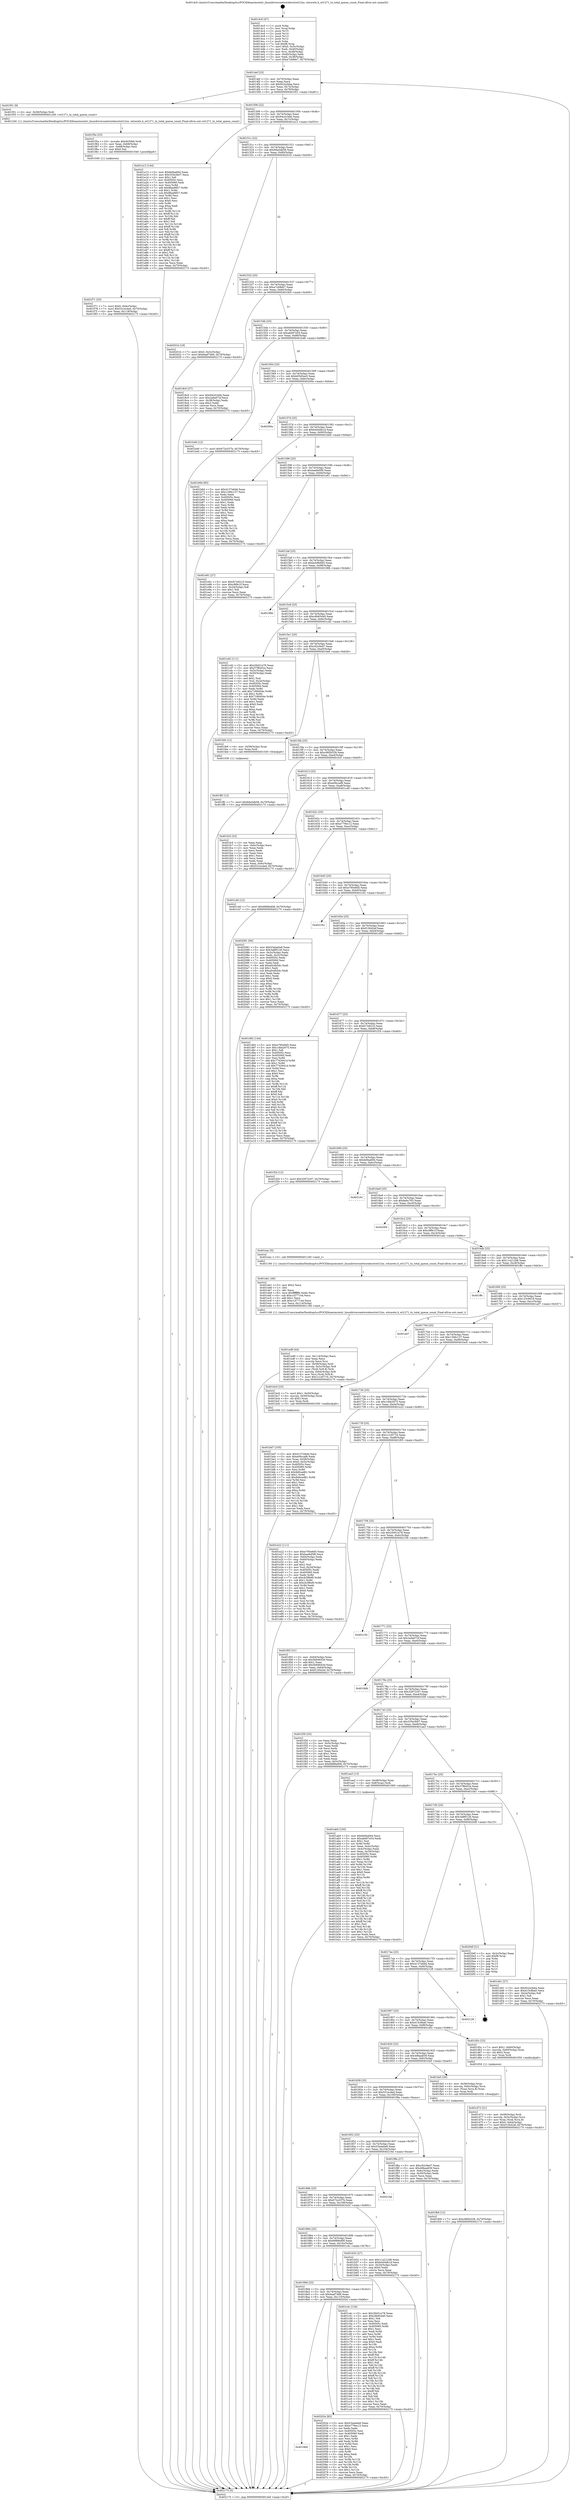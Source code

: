 digraph "0x4014c0" {
  label = "0x4014c0 (/mnt/c/Users/mathe/Desktop/tcc/POCII/binaries/extr_linuxdriversnetwirelesstiwl12xx..wlcoretx.h_wl1271_tx_total_queue_count_Final-ollvm.out::main(0))"
  labelloc = "t"
  node[shape=record]

  Entry [label="",width=0.3,height=0.3,shape=circle,fillcolor=black,style=filled]
  "0x4014ef" [label="{
     0x4014ef [23]\l
     | [instrs]\l
     &nbsp;&nbsp;0x4014ef \<+3\>: mov -0x70(%rbp),%eax\l
     &nbsp;&nbsp;0x4014f2 \<+2\>: mov %eax,%ecx\l
     &nbsp;&nbsp;0x4014f4 \<+6\>: sub $0x922a3eba,%ecx\l
     &nbsp;&nbsp;0x4014fa \<+3\>: mov %eax,-0x74(%rbp)\l
     &nbsp;&nbsp;0x4014fd \<+3\>: mov %ecx,-0x78(%rbp)\l
     &nbsp;&nbsp;0x401500 \<+6\>: je 0000000000401f51 \<main+0xa91\>\l
  }"]
  "0x401f51" [label="{
     0x401f51 [9]\l
     | [instrs]\l
     &nbsp;&nbsp;0x401f51 \<+4\>: mov -0x58(%rbp),%rdi\l
     &nbsp;&nbsp;0x401f55 \<+5\>: call 0000000000401240 \<wl1271_tx_total_queue_count\>\l
     | [calls]\l
     &nbsp;&nbsp;0x401240 \{1\} (/mnt/c/Users/mathe/Desktop/tcc/POCII/binaries/extr_linuxdriversnetwirelesstiwl12xx..wlcoretx.h_wl1271_tx_total_queue_count_Final-ollvm.out::wl1271_tx_total_queue_count)\l
  }"]
  "0x401506" [label="{
     0x401506 [22]\l
     | [instrs]\l
     &nbsp;&nbsp;0x401506 \<+5\>: jmp 000000000040150b \<main+0x4b\>\l
     &nbsp;&nbsp;0x40150b \<+3\>: mov -0x74(%rbp),%eax\l
     &nbsp;&nbsp;0x40150e \<+5\>: sub $0x94cd1bbb,%eax\l
     &nbsp;&nbsp;0x401513 \<+3\>: mov %eax,-0x7c(%rbp)\l
     &nbsp;&nbsp;0x401516 \<+6\>: je 0000000000401a13 \<main+0x553\>\l
  }"]
  Exit [label="",width=0.3,height=0.3,shape=circle,fillcolor=black,style=filled,peripheries=2]
  "0x401a13" [label="{
     0x401a13 [144]\l
     | [instrs]\l
     &nbsp;&nbsp;0x401a13 \<+5\>: mov $0xfe0ba694,%eax\l
     &nbsp;&nbsp;0x401a18 \<+5\>: mov $0x335e3b07,%ecx\l
     &nbsp;&nbsp;0x401a1d \<+2\>: mov $0x1,%dl\l
     &nbsp;&nbsp;0x401a1f \<+7\>: mov 0x40505c,%esi\l
     &nbsp;&nbsp;0x401a26 \<+7\>: mov 0x405060,%edi\l
     &nbsp;&nbsp;0x401a2d \<+3\>: mov %esi,%r8d\l
     &nbsp;&nbsp;0x401a30 \<+7\>: add $0xf8aa8857,%r8d\l
     &nbsp;&nbsp;0x401a37 \<+4\>: sub $0x1,%r8d\l
     &nbsp;&nbsp;0x401a3b \<+7\>: sub $0xf8aa8857,%r8d\l
     &nbsp;&nbsp;0x401a42 \<+4\>: imul %r8d,%esi\l
     &nbsp;&nbsp;0x401a46 \<+3\>: and $0x1,%esi\l
     &nbsp;&nbsp;0x401a49 \<+3\>: cmp $0x0,%esi\l
     &nbsp;&nbsp;0x401a4c \<+4\>: sete %r9b\l
     &nbsp;&nbsp;0x401a50 \<+3\>: cmp $0xa,%edi\l
     &nbsp;&nbsp;0x401a53 \<+4\>: setl %r10b\l
     &nbsp;&nbsp;0x401a57 \<+3\>: mov %r9b,%r11b\l
     &nbsp;&nbsp;0x401a5a \<+4\>: xor $0xff,%r11b\l
     &nbsp;&nbsp;0x401a5e \<+3\>: mov %r10b,%bl\l
     &nbsp;&nbsp;0x401a61 \<+3\>: xor $0xff,%bl\l
     &nbsp;&nbsp;0x401a64 \<+3\>: xor $0x1,%dl\l
     &nbsp;&nbsp;0x401a67 \<+3\>: mov %r11b,%r14b\l
     &nbsp;&nbsp;0x401a6a \<+4\>: and $0xff,%r14b\l
     &nbsp;&nbsp;0x401a6e \<+3\>: and %dl,%r9b\l
     &nbsp;&nbsp;0x401a71 \<+3\>: mov %bl,%r15b\l
     &nbsp;&nbsp;0x401a74 \<+4\>: and $0xff,%r15b\l
     &nbsp;&nbsp;0x401a78 \<+3\>: and %dl,%r10b\l
     &nbsp;&nbsp;0x401a7b \<+3\>: or %r9b,%r14b\l
     &nbsp;&nbsp;0x401a7e \<+3\>: or %r10b,%r15b\l
     &nbsp;&nbsp;0x401a81 \<+3\>: xor %r15b,%r14b\l
     &nbsp;&nbsp;0x401a84 \<+3\>: or %bl,%r11b\l
     &nbsp;&nbsp;0x401a87 \<+4\>: xor $0xff,%r11b\l
     &nbsp;&nbsp;0x401a8b \<+3\>: or $0x1,%dl\l
     &nbsp;&nbsp;0x401a8e \<+3\>: and %dl,%r11b\l
     &nbsp;&nbsp;0x401a91 \<+3\>: or %r11b,%r14b\l
     &nbsp;&nbsp;0x401a94 \<+4\>: test $0x1,%r14b\l
     &nbsp;&nbsp;0x401a98 \<+3\>: cmovne %ecx,%eax\l
     &nbsp;&nbsp;0x401a9b \<+3\>: mov %eax,-0x70(%rbp)\l
     &nbsp;&nbsp;0x401a9e \<+5\>: jmp 0000000000402175 \<main+0xcb5\>\l
  }"]
  "0x40151c" [label="{
     0x40151c [22]\l
     | [instrs]\l
     &nbsp;&nbsp;0x40151c \<+5\>: jmp 0000000000401521 \<main+0x61\>\l
     &nbsp;&nbsp;0x401521 \<+3\>: mov -0x74(%rbp),%eax\l
     &nbsp;&nbsp;0x401524 \<+5\>: sub $0x9da5db58,%eax\l
     &nbsp;&nbsp;0x401529 \<+3\>: mov %eax,-0x80(%rbp)\l
     &nbsp;&nbsp;0x40152c \<+6\>: je 000000000040201b \<main+0xb5b\>\l
  }"]
  "0x4018b6" [label="{
     0x4018b6\l
  }", style=dashed]
  "0x40201b" [label="{
     0x40201b [19]\l
     | [instrs]\l
     &nbsp;&nbsp;0x40201b \<+7\>: movl $0x0,-0x3c(%rbp)\l
     &nbsp;&nbsp;0x402022 \<+7\>: movl $0x6aaf7466,-0x70(%rbp)\l
     &nbsp;&nbsp;0x402029 \<+5\>: jmp 0000000000402175 \<main+0xcb5\>\l
  }"]
  "0x401532" [label="{
     0x401532 [25]\l
     | [instrs]\l
     &nbsp;&nbsp;0x401532 \<+5\>: jmp 0000000000401537 \<main+0x77\>\l
     &nbsp;&nbsp;0x401537 \<+3\>: mov -0x74(%rbp),%eax\l
     &nbsp;&nbsp;0x40153a \<+5\>: sub $0xa7cb9eb7,%eax\l
     &nbsp;&nbsp;0x40153f \<+6\>: mov %eax,-0x84(%rbp)\l
     &nbsp;&nbsp;0x401545 \<+6\>: je 00000000004018c0 \<main+0x400\>\l
  }"]
  "0x40202e" [label="{
     0x40202e [83]\l
     | [instrs]\l
     &nbsp;&nbsp;0x40202e \<+5\>: mov $0x53a4a0a9,%eax\l
     &nbsp;&nbsp;0x402033 \<+5\>: mov $0xe779ec12,%ecx\l
     &nbsp;&nbsp;0x402038 \<+2\>: xor %edx,%edx\l
     &nbsp;&nbsp;0x40203a \<+7\>: mov 0x40505c,%esi\l
     &nbsp;&nbsp;0x402041 \<+7\>: mov 0x405060,%edi\l
     &nbsp;&nbsp;0x402048 \<+3\>: sub $0x1,%edx\l
     &nbsp;&nbsp;0x40204b \<+3\>: mov %esi,%r8d\l
     &nbsp;&nbsp;0x40204e \<+3\>: add %edx,%r8d\l
     &nbsp;&nbsp;0x402051 \<+4\>: imul %r8d,%esi\l
     &nbsp;&nbsp;0x402055 \<+3\>: and $0x1,%esi\l
     &nbsp;&nbsp;0x402058 \<+3\>: cmp $0x0,%esi\l
     &nbsp;&nbsp;0x40205b \<+4\>: sete %r9b\l
     &nbsp;&nbsp;0x40205f \<+3\>: cmp $0xa,%edi\l
     &nbsp;&nbsp;0x402062 \<+4\>: setl %r10b\l
     &nbsp;&nbsp;0x402066 \<+3\>: mov %r9b,%r11b\l
     &nbsp;&nbsp;0x402069 \<+3\>: and %r10b,%r11b\l
     &nbsp;&nbsp;0x40206c \<+3\>: xor %r10b,%r9b\l
     &nbsp;&nbsp;0x40206f \<+3\>: or %r9b,%r11b\l
     &nbsp;&nbsp;0x402072 \<+4\>: test $0x1,%r11b\l
     &nbsp;&nbsp;0x402076 \<+3\>: cmovne %ecx,%eax\l
     &nbsp;&nbsp;0x402079 \<+3\>: mov %eax,-0x70(%rbp)\l
     &nbsp;&nbsp;0x40207c \<+5\>: jmp 0000000000402175 \<main+0xcb5\>\l
  }"]
  "0x4018c0" [label="{
     0x4018c0 [27]\l
     | [instrs]\l
     &nbsp;&nbsp;0x4018c0 \<+5\>: mov $0x94cd1bbb,%eax\l
     &nbsp;&nbsp;0x4018c5 \<+5\>: mov $0x2a9a07cf,%ecx\l
     &nbsp;&nbsp;0x4018ca \<+3\>: mov -0x38(%rbp),%edx\l
     &nbsp;&nbsp;0x4018cd \<+3\>: cmp $0x2,%edx\l
     &nbsp;&nbsp;0x4018d0 \<+3\>: cmovne %ecx,%eax\l
     &nbsp;&nbsp;0x4018d3 \<+3\>: mov %eax,-0x70(%rbp)\l
     &nbsp;&nbsp;0x4018d6 \<+5\>: jmp 0000000000402175 \<main+0xcb5\>\l
  }"]
  "0x40154b" [label="{
     0x40154b [25]\l
     | [instrs]\l
     &nbsp;&nbsp;0x40154b \<+5\>: jmp 0000000000401550 \<main+0x90\>\l
     &nbsp;&nbsp;0x401550 \<+3\>: mov -0x74(%rbp),%eax\l
     &nbsp;&nbsp;0x401553 \<+5\>: sub $0xabb87e54,%eax\l
     &nbsp;&nbsp;0x401558 \<+6\>: mov %eax,-0x88(%rbp)\l
     &nbsp;&nbsp;0x40155e \<+6\>: je 0000000000401b46 \<main+0x686\>\l
  }"]
  "0x402175" [label="{
     0x402175 [5]\l
     | [instrs]\l
     &nbsp;&nbsp;0x402175 \<+5\>: jmp 00000000004014ef \<main+0x2f\>\l
  }"]
  "0x4014c0" [label="{
     0x4014c0 [47]\l
     | [instrs]\l
     &nbsp;&nbsp;0x4014c0 \<+1\>: push %rbp\l
     &nbsp;&nbsp;0x4014c1 \<+3\>: mov %rsp,%rbp\l
     &nbsp;&nbsp;0x4014c4 \<+2\>: push %r15\l
     &nbsp;&nbsp;0x4014c6 \<+2\>: push %r14\l
     &nbsp;&nbsp;0x4014c8 \<+2\>: push %r13\l
     &nbsp;&nbsp;0x4014ca \<+2\>: push %r12\l
     &nbsp;&nbsp;0x4014cc \<+1\>: push %rbx\l
     &nbsp;&nbsp;0x4014cd \<+7\>: sub $0xf8,%rsp\l
     &nbsp;&nbsp;0x4014d4 \<+7\>: movl $0x0,-0x3c(%rbp)\l
     &nbsp;&nbsp;0x4014db \<+3\>: mov %edi,-0x40(%rbp)\l
     &nbsp;&nbsp;0x4014de \<+4\>: mov %rsi,-0x48(%rbp)\l
     &nbsp;&nbsp;0x4014e2 \<+3\>: mov -0x40(%rbp),%edi\l
     &nbsp;&nbsp;0x4014e5 \<+3\>: mov %edi,-0x38(%rbp)\l
     &nbsp;&nbsp;0x4014e8 \<+7\>: movl $0xa7cb9eb7,-0x70(%rbp)\l
  }"]
  "0x401ff2" [label="{
     0x401ff2 [12]\l
     | [instrs]\l
     &nbsp;&nbsp;0x401ff2 \<+7\>: movl $0x9da5db58,-0x70(%rbp)\l
     &nbsp;&nbsp;0x401ff9 \<+5\>: jmp 0000000000402175 \<main+0xcb5\>\l
  }"]
  "0x401b46" [label="{
     0x401b46 [12]\l
     | [instrs]\l
     &nbsp;&nbsp;0x401b46 \<+7\>: movl $0x672e337b,-0x70(%rbp)\l
     &nbsp;&nbsp;0x401b4d \<+5\>: jmp 0000000000402175 \<main+0xcb5\>\l
  }"]
  "0x401564" [label="{
     0x401564 [25]\l
     | [instrs]\l
     &nbsp;&nbsp;0x401564 \<+5\>: jmp 0000000000401569 \<main+0xa9\>\l
     &nbsp;&nbsp;0x401569 \<+3\>: mov -0x74(%rbp),%eax\l
     &nbsp;&nbsp;0x40156c \<+5\>: sub $0xb05d5ee5,%eax\l
     &nbsp;&nbsp;0x401571 \<+6\>: mov %eax,-0x8c(%rbp)\l
     &nbsp;&nbsp;0x401577 \<+6\>: je 000000000040200a \<main+0xb4a\>\l
  }"]
  "0x401fb9" [label="{
     0x401fb9 [12]\l
     | [instrs]\l
     &nbsp;&nbsp;0x401fb9 \<+7\>: movl $0xc985b328,-0x70(%rbp)\l
     &nbsp;&nbsp;0x401fc0 \<+5\>: jmp 0000000000402175 \<main+0xcb5\>\l
  }"]
  "0x40200a" [label="{
     0x40200a\l
  }", style=dashed]
  "0x40157d" [label="{
     0x40157d [25]\l
     | [instrs]\l
     &nbsp;&nbsp;0x40157d \<+5\>: jmp 0000000000401582 \<main+0xc2\>\l
     &nbsp;&nbsp;0x401582 \<+3\>: mov -0x74(%rbp),%eax\l
     &nbsp;&nbsp;0x401585 \<+5\>: sub $0xb444db1d,%eax\l
     &nbsp;&nbsp;0x40158a \<+6\>: mov %eax,-0x90(%rbp)\l
     &nbsp;&nbsp;0x401590 \<+6\>: je 0000000000401b6d \<main+0x6ad\>\l
  }"]
  "0x401f71" [label="{
     0x401f71 [25]\l
     | [instrs]\l
     &nbsp;&nbsp;0x401f71 \<+7\>: movl $0x0,-0x6c(%rbp)\l
     &nbsp;&nbsp;0x401f78 \<+7\>: movl $0x531ec4ed,-0x70(%rbp)\l
     &nbsp;&nbsp;0x401f7f \<+6\>: mov %eax,-0x118(%rbp)\l
     &nbsp;&nbsp;0x401f85 \<+5\>: jmp 0000000000402175 \<main+0xcb5\>\l
  }"]
  "0x401b6d" [label="{
     0x401b6d [83]\l
     | [instrs]\l
     &nbsp;&nbsp;0x401b6d \<+5\>: mov $0x4137e6dd,%eax\l
     &nbsp;&nbsp;0x401b72 \<+5\>: mov $0x1346c137,%ecx\l
     &nbsp;&nbsp;0x401b77 \<+2\>: xor %edx,%edx\l
     &nbsp;&nbsp;0x401b79 \<+7\>: mov 0x40505c,%esi\l
     &nbsp;&nbsp;0x401b80 \<+7\>: mov 0x405060,%edi\l
     &nbsp;&nbsp;0x401b87 \<+3\>: sub $0x1,%edx\l
     &nbsp;&nbsp;0x401b8a \<+3\>: mov %esi,%r8d\l
     &nbsp;&nbsp;0x401b8d \<+3\>: add %edx,%r8d\l
     &nbsp;&nbsp;0x401b90 \<+4\>: imul %r8d,%esi\l
     &nbsp;&nbsp;0x401b94 \<+3\>: and $0x1,%esi\l
     &nbsp;&nbsp;0x401b97 \<+3\>: cmp $0x0,%esi\l
     &nbsp;&nbsp;0x401b9a \<+4\>: sete %r9b\l
     &nbsp;&nbsp;0x401b9e \<+3\>: cmp $0xa,%edi\l
     &nbsp;&nbsp;0x401ba1 \<+4\>: setl %r10b\l
     &nbsp;&nbsp;0x401ba5 \<+3\>: mov %r9b,%r11b\l
     &nbsp;&nbsp;0x401ba8 \<+3\>: and %r10b,%r11b\l
     &nbsp;&nbsp;0x401bab \<+3\>: xor %r10b,%r9b\l
     &nbsp;&nbsp;0x401bae \<+3\>: or %r9b,%r11b\l
     &nbsp;&nbsp;0x401bb1 \<+4\>: test $0x1,%r11b\l
     &nbsp;&nbsp;0x401bb5 \<+3\>: cmovne %ecx,%eax\l
     &nbsp;&nbsp;0x401bb8 \<+3\>: mov %eax,-0x70(%rbp)\l
     &nbsp;&nbsp;0x401bbb \<+5\>: jmp 0000000000402175 \<main+0xcb5\>\l
  }"]
  "0x401596" [label="{
     0x401596 [25]\l
     | [instrs]\l
     &nbsp;&nbsp;0x401596 \<+5\>: jmp 000000000040159b \<main+0xdb\>\l
     &nbsp;&nbsp;0x40159b \<+3\>: mov -0x74(%rbp),%eax\l
     &nbsp;&nbsp;0x40159e \<+5\>: sub $0xbae9d5f6,%eax\l
     &nbsp;&nbsp;0x4015a3 \<+6\>: mov %eax,-0x94(%rbp)\l
     &nbsp;&nbsp;0x4015a9 \<+6\>: je 0000000000401e91 \<main+0x9d1\>\l
  }"]
  "0x401f5a" [label="{
     0x401f5a [23]\l
     | [instrs]\l
     &nbsp;&nbsp;0x401f5a \<+10\>: movabs $0x4030b6,%rdi\l
     &nbsp;&nbsp;0x401f64 \<+3\>: mov %eax,-0x68(%rbp)\l
     &nbsp;&nbsp;0x401f67 \<+3\>: mov -0x68(%rbp),%esi\l
     &nbsp;&nbsp;0x401f6a \<+2\>: mov $0x0,%al\l
     &nbsp;&nbsp;0x401f6c \<+5\>: call 0000000000401040 \<printf@plt\>\l
     | [calls]\l
     &nbsp;&nbsp;0x401040 \{1\} (unknown)\l
  }"]
  "0x401e91" [label="{
     0x401e91 [27]\l
     | [instrs]\l
     &nbsp;&nbsp;0x401e91 \<+5\>: mov $0xf27e9210,%eax\l
     &nbsp;&nbsp;0x401e96 \<+5\>: mov $0xc9f9c1f,%ecx\l
     &nbsp;&nbsp;0x401e9b \<+3\>: mov -0x2d(%rbp),%dl\l
     &nbsp;&nbsp;0x401e9e \<+3\>: test $0x1,%dl\l
     &nbsp;&nbsp;0x401ea1 \<+3\>: cmovne %ecx,%eax\l
     &nbsp;&nbsp;0x401ea4 \<+3\>: mov %eax,-0x70(%rbp)\l
     &nbsp;&nbsp;0x401ea7 \<+5\>: jmp 0000000000402175 \<main+0xcb5\>\l
  }"]
  "0x4015af" [label="{
     0x4015af [25]\l
     | [instrs]\l
     &nbsp;&nbsp;0x4015af \<+5\>: jmp 00000000004015b4 \<main+0xf4\>\l
     &nbsp;&nbsp;0x4015b4 \<+3\>: mov -0x74(%rbp),%eax\l
     &nbsp;&nbsp;0x4015b7 \<+5\>: sub $0xbcb9b665,%eax\l
     &nbsp;&nbsp;0x4015bc \<+6\>: mov %eax,-0x98(%rbp)\l
     &nbsp;&nbsp;0x4015c2 \<+6\>: je 000000000040196b \<main+0x4ab\>\l
  }"]
  "0x401ed9" [label="{
     0x401ed9 [44]\l
     | [instrs]\l
     &nbsp;&nbsp;0x401ed9 \<+6\>: mov -0x114(%rbp),%ecx\l
     &nbsp;&nbsp;0x401edf \<+3\>: imul %eax,%ecx\l
     &nbsp;&nbsp;0x401ee2 \<+3\>: movslq %ecx,%rsi\l
     &nbsp;&nbsp;0x401ee5 \<+4\>: mov -0x58(%rbp),%rdi\l
     &nbsp;&nbsp;0x401ee9 \<+4\>: movslq -0x5c(%rbp),%r8\l
     &nbsp;&nbsp;0x401eed \<+4\>: mov (%rdi,%r8,8),%rdi\l
     &nbsp;&nbsp;0x401ef1 \<+4\>: movslq -0x64(%rbp),%r8\l
     &nbsp;&nbsp;0x401ef5 \<+4\>: mov %rsi,(%rdi,%r8,8)\l
     &nbsp;&nbsp;0x401ef9 \<+7\>: movl $0x1c1d5716,-0x70(%rbp)\l
     &nbsp;&nbsp;0x401f00 \<+5\>: jmp 0000000000402175 \<main+0xcb5\>\l
  }"]
  "0x40196b" [label="{
     0x40196b\l
  }", style=dashed]
  "0x4015c8" [label="{
     0x4015c8 [25]\l
     | [instrs]\l
     &nbsp;&nbsp;0x4015c8 \<+5\>: jmp 00000000004015cd \<main+0x10d\>\l
     &nbsp;&nbsp;0x4015cd \<+3\>: mov -0x74(%rbp),%eax\l
     &nbsp;&nbsp;0x4015d0 \<+5\>: sub $0xc6b65440,%eax\l
     &nbsp;&nbsp;0x4015d5 \<+6\>: mov %eax,-0x9c(%rbp)\l
     &nbsp;&nbsp;0x4015db \<+6\>: je 0000000000401cd2 \<main+0x812\>\l
  }"]
  "0x401eb1" [label="{
     0x401eb1 [40]\l
     | [instrs]\l
     &nbsp;&nbsp;0x401eb1 \<+5\>: mov $0x2,%ecx\l
     &nbsp;&nbsp;0x401eb6 \<+1\>: cltd\l
     &nbsp;&nbsp;0x401eb7 \<+2\>: idiv %ecx\l
     &nbsp;&nbsp;0x401eb9 \<+6\>: imul $0xfffffffe,%edx,%ecx\l
     &nbsp;&nbsp;0x401ebf \<+6\>: sub $0xc1d77144,%ecx\l
     &nbsp;&nbsp;0x401ec5 \<+3\>: add $0x1,%ecx\l
     &nbsp;&nbsp;0x401ec8 \<+6\>: add $0xc1d77144,%ecx\l
     &nbsp;&nbsp;0x401ece \<+6\>: mov %ecx,-0x114(%rbp)\l
     &nbsp;&nbsp;0x401ed4 \<+5\>: call 0000000000401160 \<next_i\>\l
     | [calls]\l
     &nbsp;&nbsp;0x401160 \{1\} (/mnt/c/Users/mathe/Desktop/tcc/POCII/binaries/extr_linuxdriversnetwirelesstiwl12xx..wlcoretx.h_wl1271_tx_total_queue_count_Final-ollvm.out::next_i)\l
  }"]
  "0x401cd2" [label="{
     0x401cd2 [111]\l
     | [instrs]\l
     &nbsp;&nbsp;0x401cd2 \<+5\>: mov $0x29451e78,%eax\l
     &nbsp;&nbsp;0x401cd7 \<+5\>: mov $0x37f8452e,%ecx\l
     &nbsp;&nbsp;0x401cdc \<+3\>: mov -0x5c(%rbp),%edx\l
     &nbsp;&nbsp;0x401cdf \<+3\>: cmp -0x50(%rbp),%edx\l
     &nbsp;&nbsp;0x401ce2 \<+4\>: setl %sil\l
     &nbsp;&nbsp;0x401ce6 \<+4\>: and $0x1,%sil\l
     &nbsp;&nbsp;0x401cea \<+4\>: mov %sil,-0x2e(%rbp)\l
     &nbsp;&nbsp;0x401cee \<+7\>: mov 0x40505c,%edx\l
     &nbsp;&nbsp;0x401cf5 \<+7\>: mov 0x405060,%edi\l
     &nbsp;&nbsp;0x401cfc \<+3\>: mov %edx,%r8d\l
     &nbsp;&nbsp;0x401cff \<+7\>: add $0x7189404e,%r8d\l
     &nbsp;&nbsp;0x401d06 \<+4\>: sub $0x1,%r8d\l
     &nbsp;&nbsp;0x401d0a \<+7\>: sub $0x7189404e,%r8d\l
     &nbsp;&nbsp;0x401d11 \<+4\>: imul %r8d,%edx\l
     &nbsp;&nbsp;0x401d15 \<+3\>: and $0x1,%edx\l
     &nbsp;&nbsp;0x401d18 \<+3\>: cmp $0x0,%edx\l
     &nbsp;&nbsp;0x401d1b \<+4\>: sete %sil\l
     &nbsp;&nbsp;0x401d1f \<+3\>: cmp $0xa,%edi\l
     &nbsp;&nbsp;0x401d22 \<+4\>: setl %r9b\l
     &nbsp;&nbsp;0x401d26 \<+3\>: mov %sil,%r10b\l
     &nbsp;&nbsp;0x401d29 \<+3\>: and %r9b,%r10b\l
     &nbsp;&nbsp;0x401d2c \<+3\>: xor %r9b,%sil\l
     &nbsp;&nbsp;0x401d2f \<+3\>: or %sil,%r10b\l
     &nbsp;&nbsp;0x401d32 \<+4\>: test $0x1,%r10b\l
     &nbsp;&nbsp;0x401d36 \<+3\>: cmovne %ecx,%eax\l
     &nbsp;&nbsp;0x401d39 \<+3\>: mov %eax,-0x70(%rbp)\l
     &nbsp;&nbsp;0x401d3c \<+5\>: jmp 0000000000402175 \<main+0xcb5\>\l
  }"]
  "0x4015e1" [label="{
     0x4015e1 [25]\l
     | [instrs]\l
     &nbsp;&nbsp;0x4015e1 \<+5\>: jmp 00000000004015e6 \<main+0x126\>\l
     &nbsp;&nbsp;0x4015e6 \<+3\>: mov -0x74(%rbp),%eax\l
     &nbsp;&nbsp;0x4015e9 \<+5\>: sub $0xc92c9ed7,%eax\l
     &nbsp;&nbsp;0x4015ee \<+6\>: mov %eax,-0xa0(%rbp)\l
     &nbsp;&nbsp;0x4015f4 \<+6\>: je 0000000000401fe6 \<main+0xb26\>\l
  }"]
  "0x401d73" [label="{
     0x401d73 [31]\l
     | [instrs]\l
     &nbsp;&nbsp;0x401d73 \<+4\>: mov -0x58(%rbp),%rdi\l
     &nbsp;&nbsp;0x401d77 \<+4\>: movslq -0x5c(%rbp),%rcx\l
     &nbsp;&nbsp;0x401d7b \<+4\>: mov %rax,(%rdi,%rcx,8)\l
     &nbsp;&nbsp;0x401d7f \<+7\>: movl $0x0,-0x64(%rbp)\l
     &nbsp;&nbsp;0x401d86 \<+7\>: movl $0xf12642af,-0x70(%rbp)\l
     &nbsp;&nbsp;0x401d8d \<+5\>: jmp 0000000000402175 \<main+0xcb5\>\l
  }"]
  "0x401fe6" [label="{
     0x401fe6 [12]\l
     | [instrs]\l
     &nbsp;&nbsp;0x401fe6 \<+4\>: mov -0x58(%rbp),%rax\l
     &nbsp;&nbsp;0x401fea \<+3\>: mov %rax,%rdi\l
     &nbsp;&nbsp;0x401fed \<+5\>: call 0000000000401030 \<free@plt\>\l
     | [calls]\l
     &nbsp;&nbsp;0x401030 \{1\} (unknown)\l
  }"]
  "0x4015fa" [label="{
     0x4015fa [25]\l
     | [instrs]\l
     &nbsp;&nbsp;0x4015fa \<+5\>: jmp 00000000004015ff \<main+0x13f\>\l
     &nbsp;&nbsp;0x4015ff \<+3\>: mov -0x74(%rbp),%eax\l
     &nbsp;&nbsp;0x401602 \<+5\>: sub $0xc985b328,%eax\l
     &nbsp;&nbsp;0x401607 \<+6\>: mov %eax,-0xa4(%rbp)\l
     &nbsp;&nbsp;0x40160d \<+6\>: je 0000000000401fc5 \<main+0xb05\>\l
  }"]
  "0x40189d" [label="{
     0x40189d [25]\l
     | [instrs]\l
     &nbsp;&nbsp;0x40189d \<+5\>: jmp 00000000004018a2 \<main+0x3e2\>\l
     &nbsp;&nbsp;0x4018a2 \<+3\>: mov -0x74(%rbp),%eax\l
     &nbsp;&nbsp;0x4018a5 \<+5\>: sub $0x6aaf7466,%eax\l
     &nbsp;&nbsp;0x4018aa \<+6\>: mov %eax,-0x110(%rbp)\l
     &nbsp;&nbsp;0x4018b0 \<+6\>: je 000000000040202e \<main+0xb6e\>\l
  }"]
  "0x401fc5" [label="{
     0x401fc5 [33]\l
     | [instrs]\l
     &nbsp;&nbsp;0x401fc5 \<+2\>: xor %eax,%eax\l
     &nbsp;&nbsp;0x401fc7 \<+3\>: mov -0x6c(%rbp),%ecx\l
     &nbsp;&nbsp;0x401fca \<+2\>: mov %eax,%edx\l
     &nbsp;&nbsp;0x401fcc \<+2\>: sub %ecx,%edx\l
     &nbsp;&nbsp;0x401fce \<+2\>: mov %eax,%ecx\l
     &nbsp;&nbsp;0x401fd0 \<+3\>: sub $0x1,%ecx\l
     &nbsp;&nbsp;0x401fd3 \<+2\>: add %ecx,%edx\l
     &nbsp;&nbsp;0x401fd5 \<+2\>: sub %edx,%eax\l
     &nbsp;&nbsp;0x401fd7 \<+3\>: mov %eax,-0x6c(%rbp)\l
     &nbsp;&nbsp;0x401fda \<+7\>: movl $0x531ec4ed,-0x70(%rbp)\l
     &nbsp;&nbsp;0x401fe1 \<+5\>: jmp 0000000000402175 \<main+0xcb5\>\l
  }"]
  "0x401613" [label="{
     0x401613 [25]\l
     | [instrs]\l
     &nbsp;&nbsp;0x401613 \<+5\>: jmp 0000000000401618 \<main+0x158\>\l
     &nbsp;&nbsp;0x401618 \<+3\>: mov -0x74(%rbp),%eax\l
     &nbsp;&nbsp;0x40161b \<+5\>: sub $0xe09ccaf8,%eax\l
     &nbsp;&nbsp;0x401620 \<+6\>: mov %eax,-0xa8(%rbp)\l
     &nbsp;&nbsp;0x401626 \<+6\>: je 0000000000401c40 \<main+0x780\>\l
  }"]
  "0x401c4c" [label="{
     0x401c4c [134]\l
     | [instrs]\l
     &nbsp;&nbsp;0x401c4c \<+5\>: mov $0x29451e78,%eax\l
     &nbsp;&nbsp;0x401c51 \<+5\>: mov $0xc6b65440,%ecx\l
     &nbsp;&nbsp;0x401c56 \<+2\>: mov $0x1,%dl\l
     &nbsp;&nbsp;0x401c58 \<+2\>: xor %esi,%esi\l
     &nbsp;&nbsp;0x401c5a \<+7\>: mov 0x40505c,%edi\l
     &nbsp;&nbsp;0x401c61 \<+8\>: mov 0x405060,%r8d\l
     &nbsp;&nbsp;0x401c69 \<+3\>: sub $0x1,%esi\l
     &nbsp;&nbsp;0x401c6c \<+3\>: mov %edi,%r9d\l
     &nbsp;&nbsp;0x401c6f \<+3\>: add %esi,%r9d\l
     &nbsp;&nbsp;0x401c72 \<+4\>: imul %r9d,%edi\l
     &nbsp;&nbsp;0x401c76 \<+3\>: and $0x1,%edi\l
     &nbsp;&nbsp;0x401c79 \<+3\>: cmp $0x0,%edi\l
     &nbsp;&nbsp;0x401c7c \<+4\>: sete %r10b\l
     &nbsp;&nbsp;0x401c80 \<+4\>: cmp $0xa,%r8d\l
     &nbsp;&nbsp;0x401c84 \<+4\>: setl %r11b\l
     &nbsp;&nbsp;0x401c88 \<+3\>: mov %r10b,%bl\l
     &nbsp;&nbsp;0x401c8b \<+3\>: xor $0xff,%bl\l
     &nbsp;&nbsp;0x401c8e \<+3\>: mov %r11b,%r14b\l
     &nbsp;&nbsp;0x401c91 \<+4\>: xor $0xff,%r14b\l
     &nbsp;&nbsp;0x401c95 \<+3\>: xor $0x1,%dl\l
     &nbsp;&nbsp;0x401c98 \<+3\>: mov %bl,%r15b\l
     &nbsp;&nbsp;0x401c9b \<+4\>: and $0xff,%r15b\l
     &nbsp;&nbsp;0x401c9f \<+3\>: and %dl,%r10b\l
     &nbsp;&nbsp;0x401ca2 \<+3\>: mov %r14b,%r12b\l
     &nbsp;&nbsp;0x401ca5 \<+4\>: and $0xff,%r12b\l
     &nbsp;&nbsp;0x401ca9 \<+3\>: and %dl,%r11b\l
     &nbsp;&nbsp;0x401cac \<+3\>: or %r10b,%r15b\l
     &nbsp;&nbsp;0x401caf \<+3\>: or %r11b,%r12b\l
     &nbsp;&nbsp;0x401cb2 \<+3\>: xor %r12b,%r15b\l
     &nbsp;&nbsp;0x401cb5 \<+3\>: or %r14b,%bl\l
     &nbsp;&nbsp;0x401cb8 \<+3\>: xor $0xff,%bl\l
     &nbsp;&nbsp;0x401cbb \<+3\>: or $0x1,%dl\l
     &nbsp;&nbsp;0x401cbe \<+2\>: and %dl,%bl\l
     &nbsp;&nbsp;0x401cc0 \<+3\>: or %bl,%r15b\l
     &nbsp;&nbsp;0x401cc3 \<+4\>: test $0x1,%r15b\l
     &nbsp;&nbsp;0x401cc7 \<+3\>: cmovne %ecx,%eax\l
     &nbsp;&nbsp;0x401cca \<+3\>: mov %eax,-0x70(%rbp)\l
     &nbsp;&nbsp;0x401ccd \<+5\>: jmp 0000000000402175 \<main+0xcb5\>\l
  }"]
  "0x401c40" [label="{
     0x401c40 [12]\l
     | [instrs]\l
     &nbsp;&nbsp;0x401c40 \<+7\>: movl $0x6889ed08,-0x70(%rbp)\l
     &nbsp;&nbsp;0x401c47 \<+5\>: jmp 0000000000402175 \<main+0xcb5\>\l
  }"]
  "0x40162c" [label="{
     0x40162c [25]\l
     | [instrs]\l
     &nbsp;&nbsp;0x40162c \<+5\>: jmp 0000000000401631 \<main+0x171\>\l
     &nbsp;&nbsp;0x401631 \<+3\>: mov -0x74(%rbp),%eax\l
     &nbsp;&nbsp;0x401634 \<+5\>: sub $0xe779ec12,%eax\l
     &nbsp;&nbsp;0x401639 \<+6\>: mov %eax,-0xac(%rbp)\l
     &nbsp;&nbsp;0x40163f \<+6\>: je 0000000000402081 \<main+0xbc1\>\l
  }"]
  "0x401bd7" [label="{
     0x401bd7 [105]\l
     | [instrs]\l
     &nbsp;&nbsp;0x401bd7 \<+5\>: mov $0x4137e6dd,%ecx\l
     &nbsp;&nbsp;0x401bdc \<+5\>: mov $0xe09ccaf8,%edx\l
     &nbsp;&nbsp;0x401be1 \<+4\>: mov %rax,-0x58(%rbp)\l
     &nbsp;&nbsp;0x401be5 \<+7\>: movl $0x0,-0x5c(%rbp)\l
     &nbsp;&nbsp;0x401bec \<+7\>: mov 0x40505c,%esi\l
     &nbsp;&nbsp;0x401bf3 \<+8\>: mov 0x405060,%r8d\l
     &nbsp;&nbsp;0x401bfb \<+3\>: mov %esi,%r9d\l
     &nbsp;&nbsp;0x401bfe \<+7\>: add $0x8d0ced81,%r9d\l
     &nbsp;&nbsp;0x401c05 \<+4\>: sub $0x1,%r9d\l
     &nbsp;&nbsp;0x401c09 \<+7\>: sub $0x8d0ced81,%r9d\l
     &nbsp;&nbsp;0x401c10 \<+4\>: imul %r9d,%esi\l
     &nbsp;&nbsp;0x401c14 \<+3\>: and $0x1,%esi\l
     &nbsp;&nbsp;0x401c17 \<+3\>: cmp $0x0,%esi\l
     &nbsp;&nbsp;0x401c1a \<+4\>: sete %r10b\l
     &nbsp;&nbsp;0x401c1e \<+4\>: cmp $0xa,%r8d\l
     &nbsp;&nbsp;0x401c22 \<+4\>: setl %r11b\l
     &nbsp;&nbsp;0x401c26 \<+3\>: mov %r10b,%bl\l
     &nbsp;&nbsp;0x401c29 \<+3\>: and %r11b,%bl\l
     &nbsp;&nbsp;0x401c2c \<+3\>: xor %r11b,%r10b\l
     &nbsp;&nbsp;0x401c2f \<+3\>: or %r10b,%bl\l
     &nbsp;&nbsp;0x401c32 \<+3\>: test $0x1,%bl\l
     &nbsp;&nbsp;0x401c35 \<+3\>: cmovne %edx,%ecx\l
     &nbsp;&nbsp;0x401c38 \<+3\>: mov %ecx,-0x70(%rbp)\l
     &nbsp;&nbsp;0x401c3b \<+5\>: jmp 0000000000402175 \<main+0xcb5\>\l
  }"]
  "0x402081" [label="{
     0x402081 [94]\l
     | [instrs]\l
     &nbsp;&nbsp;0x402081 \<+5\>: mov $0x53a4a0a9,%eax\l
     &nbsp;&nbsp;0x402086 \<+5\>: mov $0x3a8f0126,%ecx\l
     &nbsp;&nbsp;0x40208b \<+3\>: mov -0x3c(%rbp),%edx\l
     &nbsp;&nbsp;0x40208e \<+3\>: mov %edx,-0x2c(%rbp)\l
     &nbsp;&nbsp;0x402091 \<+7\>: mov 0x40505c,%edx\l
     &nbsp;&nbsp;0x402098 \<+7\>: mov 0x405060,%esi\l
     &nbsp;&nbsp;0x40209f \<+2\>: mov %edx,%edi\l
     &nbsp;&nbsp;0x4020a1 \<+6\>: add $0xa0cdb5dc,%edi\l
     &nbsp;&nbsp;0x4020a7 \<+3\>: sub $0x1,%edi\l
     &nbsp;&nbsp;0x4020aa \<+6\>: sub $0xa0cdb5dc,%edi\l
     &nbsp;&nbsp;0x4020b0 \<+3\>: imul %edi,%edx\l
     &nbsp;&nbsp;0x4020b3 \<+3\>: and $0x1,%edx\l
     &nbsp;&nbsp;0x4020b6 \<+3\>: cmp $0x0,%edx\l
     &nbsp;&nbsp;0x4020b9 \<+4\>: sete %r8b\l
     &nbsp;&nbsp;0x4020bd \<+3\>: cmp $0xa,%esi\l
     &nbsp;&nbsp;0x4020c0 \<+4\>: setl %r9b\l
     &nbsp;&nbsp;0x4020c4 \<+3\>: mov %r8b,%r10b\l
     &nbsp;&nbsp;0x4020c7 \<+3\>: and %r9b,%r10b\l
     &nbsp;&nbsp;0x4020ca \<+3\>: xor %r9b,%r8b\l
     &nbsp;&nbsp;0x4020cd \<+3\>: or %r8b,%r10b\l
     &nbsp;&nbsp;0x4020d0 \<+4\>: test $0x1,%r10b\l
     &nbsp;&nbsp;0x4020d4 \<+3\>: cmovne %ecx,%eax\l
     &nbsp;&nbsp;0x4020d7 \<+3\>: mov %eax,-0x70(%rbp)\l
     &nbsp;&nbsp;0x4020da \<+5\>: jmp 0000000000402175 \<main+0xcb5\>\l
  }"]
  "0x401645" [label="{
     0x401645 [25]\l
     | [instrs]\l
     &nbsp;&nbsp;0x401645 \<+5\>: jmp 000000000040164a \<main+0x18a\>\l
     &nbsp;&nbsp;0x40164a \<+3\>: mov -0x74(%rbp),%eax\l
     &nbsp;&nbsp;0x40164d \<+5\>: sub $0xe795e9d5,%eax\l
     &nbsp;&nbsp;0x401652 \<+6\>: mov %eax,-0xb0(%rbp)\l
     &nbsp;&nbsp;0x401658 \<+6\>: je 0000000000402162 \<main+0xca2\>\l
  }"]
  "0x401884" [label="{
     0x401884 [25]\l
     | [instrs]\l
     &nbsp;&nbsp;0x401884 \<+5\>: jmp 0000000000401889 \<main+0x3c9\>\l
     &nbsp;&nbsp;0x401889 \<+3\>: mov -0x74(%rbp),%eax\l
     &nbsp;&nbsp;0x40188c \<+5\>: sub $0x6889ed08,%eax\l
     &nbsp;&nbsp;0x401891 \<+6\>: mov %eax,-0x10c(%rbp)\l
     &nbsp;&nbsp;0x401897 \<+6\>: je 0000000000401c4c \<main+0x78c\>\l
  }"]
  "0x402162" [label="{
     0x402162\l
  }", style=dashed]
  "0x40165e" [label="{
     0x40165e [25]\l
     | [instrs]\l
     &nbsp;&nbsp;0x40165e \<+5\>: jmp 0000000000401663 \<main+0x1a3\>\l
     &nbsp;&nbsp;0x401663 \<+3\>: mov -0x74(%rbp),%eax\l
     &nbsp;&nbsp;0x401666 \<+5\>: sub $0xf12642af,%eax\l
     &nbsp;&nbsp;0x40166b \<+6\>: mov %eax,-0xb4(%rbp)\l
     &nbsp;&nbsp;0x401671 \<+6\>: je 0000000000401d92 \<main+0x8d2\>\l
  }"]
  "0x401b52" [label="{
     0x401b52 [27]\l
     | [instrs]\l
     &nbsp;&nbsp;0x401b52 \<+5\>: mov $0x11a212d8,%eax\l
     &nbsp;&nbsp;0x401b57 \<+5\>: mov $0xb444db1d,%ecx\l
     &nbsp;&nbsp;0x401b5c \<+3\>: mov -0x34(%rbp),%edx\l
     &nbsp;&nbsp;0x401b5f \<+3\>: cmp $0x0,%edx\l
     &nbsp;&nbsp;0x401b62 \<+3\>: cmove %ecx,%eax\l
     &nbsp;&nbsp;0x401b65 \<+3\>: mov %eax,-0x70(%rbp)\l
     &nbsp;&nbsp;0x401b68 \<+5\>: jmp 0000000000402175 \<main+0xcb5\>\l
  }"]
  "0x401d92" [label="{
     0x401d92 [144]\l
     | [instrs]\l
     &nbsp;&nbsp;0x401d92 \<+5\>: mov $0xe795e9d5,%eax\l
     &nbsp;&nbsp;0x401d97 \<+5\>: mov $0x14bb2675,%ecx\l
     &nbsp;&nbsp;0x401d9c \<+2\>: mov $0x1,%dl\l
     &nbsp;&nbsp;0x401d9e \<+7\>: mov 0x40505c,%esi\l
     &nbsp;&nbsp;0x401da5 \<+7\>: mov 0x405060,%edi\l
     &nbsp;&nbsp;0x401dac \<+3\>: mov %esi,%r8d\l
     &nbsp;&nbsp;0x401daf \<+7\>: add $0x7742641d,%r8d\l
     &nbsp;&nbsp;0x401db6 \<+4\>: sub $0x1,%r8d\l
     &nbsp;&nbsp;0x401dba \<+7\>: sub $0x7742641d,%r8d\l
     &nbsp;&nbsp;0x401dc1 \<+4\>: imul %r8d,%esi\l
     &nbsp;&nbsp;0x401dc5 \<+3\>: and $0x1,%esi\l
     &nbsp;&nbsp;0x401dc8 \<+3\>: cmp $0x0,%esi\l
     &nbsp;&nbsp;0x401dcb \<+4\>: sete %r9b\l
     &nbsp;&nbsp;0x401dcf \<+3\>: cmp $0xa,%edi\l
     &nbsp;&nbsp;0x401dd2 \<+4\>: setl %r10b\l
     &nbsp;&nbsp;0x401dd6 \<+3\>: mov %r9b,%r11b\l
     &nbsp;&nbsp;0x401dd9 \<+4\>: xor $0xff,%r11b\l
     &nbsp;&nbsp;0x401ddd \<+3\>: mov %r10b,%bl\l
     &nbsp;&nbsp;0x401de0 \<+3\>: xor $0xff,%bl\l
     &nbsp;&nbsp;0x401de3 \<+3\>: xor $0x0,%dl\l
     &nbsp;&nbsp;0x401de6 \<+3\>: mov %r11b,%r14b\l
     &nbsp;&nbsp;0x401de9 \<+4\>: and $0x0,%r14b\l
     &nbsp;&nbsp;0x401ded \<+3\>: and %dl,%r9b\l
     &nbsp;&nbsp;0x401df0 \<+3\>: mov %bl,%r15b\l
     &nbsp;&nbsp;0x401df3 \<+4\>: and $0x0,%r15b\l
     &nbsp;&nbsp;0x401df7 \<+3\>: and %dl,%r10b\l
     &nbsp;&nbsp;0x401dfa \<+3\>: or %r9b,%r14b\l
     &nbsp;&nbsp;0x401dfd \<+3\>: or %r10b,%r15b\l
     &nbsp;&nbsp;0x401e00 \<+3\>: xor %r15b,%r14b\l
     &nbsp;&nbsp;0x401e03 \<+3\>: or %bl,%r11b\l
     &nbsp;&nbsp;0x401e06 \<+4\>: xor $0xff,%r11b\l
     &nbsp;&nbsp;0x401e0a \<+3\>: or $0x0,%dl\l
     &nbsp;&nbsp;0x401e0d \<+3\>: and %dl,%r11b\l
     &nbsp;&nbsp;0x401e10 \<+3\>: or %r11b,%r14b\l
     &nbsp;&nbsp;0x401e13 \<+4\>: test $0x1,%r14b\l
     &nbsp;&nbsp;0x401e17 \<+3\>: cmovne %ecx,%eax\l
     &nbsp;&nbsp;0x401e1a \<+3\>: mov %eax,-0x70(%rbp)\l
     &nbsp;&nbsp;0x401e1d \<+5\>: jmp 0000000000402175 \<main+0xcb5\>\l
  }"]
  "0x401677" [label="{
     0x401677 [25]\l
     | [instrs]\l
     &nbsp;&nbsp;0x401677 \<+5\>: jmp 000000000040167c \<main+0x1bc\>\l
     &nbsp;&nbsp;0x40167c \<+3\>: mov -0x74(%rbp),%eax\l
     &nbsp;&nbsp;0x40167f \<+5\>: sub $0xf27e9210,%eax\l
     &nbsp;&nbsp;0x401684 \<+6\>: mov %eax,-0xb8(%rbp)\l
     &nbsp;&nbsp;0x40168a \<+6\>: je 0000000000401f24 \<main+0xa64\>\l
  }"]
  "0x40186b" [label="{
     0x40186b [25]\l
     | [instrs]\l
     &nbsp;&nbsp;0x40186b \<+5\>: jmp 0000000000401870 \<main+0x3b0\>\l
     &nbsp;&nbsp;0x401870 \<+3\>: mov -0x74(%rbp),%eax\l
     &nbsp;&nbsp;0x401873 \<+5\>: sub $0x672e337b,%eax\l
     &nbsp;&nbsp;0x401878 \<+6\>: mov %eax,-0x108(%rbp)\l
     &nbsp;&nbsp;0x40187e \<+6\>: je 0000000000401b52 \<main+0x692\>\l
  }"]
  "0x401f24" [label="{
     0x401f24 [12]\l
     | [instrs]\l
     &nbsp;&nbsp;0x401f24 \<+7\>: movl $0x32972c07,-0x70(%rbp)\l
     &nbsp;&nbsp;0x401f2b \<+5\>: jmp 0000000000402175 \<main+0xcb5\>\l
  }"]
  "0x401690" [label="{
     0x401690 [25]\l
     | [instrs]\l
     &nbsp;&nbsp;0x401690 \<+5\>: jmp 0000000000401695 \<main+0x1d5\>\l
     &nbsp;&nbsp;0x401695 \<+3\>: mov -0x74(%rbp),%eax\l
     &nbsp;&nbsp;0x401698 \<+5\>: sub $0xfe0ba694,%eax\l
     &nbsp;&nbsp;0x40169d \<+6\>: mov %eax,-0xbc(%rbp)\l
     &nbsp;&nbsp;0x4016a3 \<+6\>: je 000000000040210c \<main+0xc4c\>\l
  }"]
  "0x40216e" [label="{
     0x40216e\l
  }", style=dashed]
  "0x40210c" [label="{
     0x40210c\l
  }", style=dashed]
  "0x4016a9" [label="{
     0x4016a9 [25]\l
     | [instrs]\l
     &nbsp;&nbsp;0x4016a9 \<+5\>: jmp 00000000004016ae \<main+0x1ee\>\l
     &nbsp;&nbsp;0x4016ae \<+3\>: mov -0x74(%rbp),%eax\l
     &nbsp;&nbsp;0x4016b1 \<+5\>: sub $0xbebc763,%eax\l
     &nbsp;&nbsp;0x4016b6 \<+6\>: mov %eax,-0xc0(%rbp)\l
     &nbsp;&nbsp;0x4016bc \<+6\>: je 00000000004020f4 \<main+0xc34\>\l
  }"]
  "0x401852" [label="{
     0x401852 [25]\l
     | [instrs]\l
     &nbsp;&nbsp;0x401852 \<+5\>: jmp 0000000000401857 \<main+0x397\>\l
     &nbsp;&nbsp;0x401857 \<+3\>: mov -0x74(%rbp),%eax\l
     &nbsp;&nbsp;0x40185a \<+5\>: sub $0x53a4a0a9,%eax\l
     &nbsp;&nbsp;0x40185f \<+6\>: mov %eax,-0x104(%rbp)\l
     &nbsp;&nbsp;0x401865 \<+6\>: je 000000000040216e \<main+0xcae\>\l
  }"]
  "0x4020f4" [label="{
     0x4020f4\l
  }", style=dashed]
  "0x4016c2" [label="{
     0x4016c2 [25]\l
     | [instrs]\l
     &nbsp;&nbsp;0x4016c2 \<+5\>: jmp 00000000004016c7 \<main+0x207\>\l
     &nbsp;&nbsp;0x4016c7 \<+3\>: mov -0x74(%rbp),%eax\l
     &nbsp;&nbsp;0x4016ca \<+5\>: sub $0xc9f9c1f,%eax\l
     &nbsp;&nbsp;0x4016cf \<+6\>: mov %eax,-0xc4(%rbp)\l
     &nbsp;&nbsp;0x4016d5 \<+6\>: je 0000000000401eac \<main+0x9ec\>\l
  }"]
  "0x401f8a" [label="{
     0x401f8a [27]\l
     | [instrs]\l
     &nbsp;&nbsp;0x401f8a \<+5\>: mov $0xc92c9ed7,%eax\l
     &nbsp;&nbsp;0x401f8f \<+5\>: mov $0x49baa839,%ecx\l
     &nbsp;&nbsp;0x401f94 \<+3\>: mov -0x6c(%rbp),%edx\l
     &nbsp;&nbsp;0x401f97 \<+3\>: cmp -0x50(%rbp),%edx\l
     &nbsp;&nbsp;0x401f9a \<+3\>: cmovl %ecx,%eax\l
     &nbsp;&nbsp;0x401f9d \<+3\>: mov %eax,-0x70(%rbp)\l
     &nbsp;&nbsp;0x401fa0 \<+5\>: jmp 0000000000402175 \<main+0xcb5\>\l
  }"]
  "0x401eac" [label="{
     0x401eac [5]\l
     | [instrs]\l
     &nbsp;&nbsp;0x401eac \<+5\>: call 0000000000401160 \<next_i\>\l
     | [calls]\l
     &nbsp;&nbsp;0x401160 \{1\} (/mnt/c/Users/mathe/Desktop/tcc/POCII/binaries/extr_linuxdriversnetwirelesstiwl12xx..wlcoretx.h_wl1271_tx_total_queue_count_Final-ollvm.out::next_i)\l
  }"]
  "0x4016db" [label="{
     0x4016db [25]\l
     | [instrs]\l
     &nbsp;&nbsp;0x4016db \<+5\>: jmp 00000000004016e0 \<main+0x220\>\l
     &nbsp;&nbsp;0x4016e0 \<+3\>: mov -0x74(%rbp),%eax\l
     &nbsp;&nbsp;0x4016e3 \<+5\>: sub $0x11a212d8,%eax\l
     &nbsp;&nbsp;0x4016e8 \<+6\>: mov %eax,-0xc8(%rbp)\l
     &nbsp;&nbsp;0x4016ee \<+6\>: je 0000000000401ffe \<main+0xb3e\>\l
  }"]
  "0x401839" [label="{
     0x401839 [25]\l
     | [instrs]\l
     &nbsp;&nbsp;0x401839 \<+5\>: jmp 000000000040183e \<main+0x37e\>\l
     &nbsp;&nbsp;0x40183e \<+3\>: mov -0x74(%rbp),%eax\l
     &nbsp;&nbsp;0x401841 \<+5\>: sub $0x531ec4ed,%eax\l
     &nbsp;&nbsp;0x401846 \<+6\>: mov %eax,-0x100(%rbp)\l
     &nbsp;&nbsp;0x40184c \<+6\>: je 0000000000401f8a \<main+0xaca\>\l
  }"]
  "0x401ffe" [label="{
     0x401ffe\l
  }", style=dashed]
  "0x4016f4" [label="{
     0x4016f4 [25]\l
     | [instrs]\l
     &nbsp;&nbsp;0x4016f4 \<+5\>: jmp 00000000004016f9 \<main+0x239\>\l
     &nbsp;&nbsp;0x4016f9 \<+3\>: mov -0x74(%rbp),%eax\l
     &nbsp;&nbsp;0x4016fc \<+5\>: sub $0x123c9d18,%eax\l
     &nbsp;&nbsp;0x401701 \<+6\>: mov %eax,-0xcc(%rbp)\l
     &nbsp;&nbsp;0x401707 \<+6\>: je 0000000000401a07 \<main+0x547\>\l
  }"]
  "0x401fa5" [label="{
     0x401fa5 [20]\l
     | [instrs]\l
     &nbsp;&nbsp;0x401fa5 \<+4\>: mov -0x58(%rbp),%rax\l
     &nbsp;&nbsp;0x401fa9 \<+4\>: movslq -0x6c(%rbp),%rcx\l
     &nbsp;&nbsp;0x401fad \<+4\>: mov (%rax,%rcx,8),%rax\l
     &nbsp;&nbsp;0x401fb1 \<+3\>: mov %rax,%rdi\l
     &nbsp;&nbsp;0x401fb4 \<+5\>: call 0000000000401030 \<free@plt\>\l
     | [calls]\l
     &nbsp;&nbsp;0x401030 \{1\} (unknown)\l
  }"]
  "0x401a07" [label="{
     0x401a07\l
  }", style=dashed]
  "0x40170d" [label="{
     0x40170d [25]\l
     | [instrs]\l
     &nbsp;&nbsp;0x40170d \<+5\>: jmp 0000000000401712 \<main+0x252\>\l
     &nbsp;&nbsp;0x401712 \<+3\>: mov -0x74(%rbp),%eax\l
     &nbsp;&nbsp;0x401715 \<+5\>: sub $0x1346c137,%eax\l
     &nbsp;&nbsp;0x40171a \<+6\>: mov %eax,-0xd0(%rbp)\l
     &nbsp;&nbsp;0x401720 \<+6\>: je 0000000000401bc0 \<main+0x700\>\l
  }"]
  "0x401820" [label="{
     0x401820 [25]\l
     | [instrs]\l
     &nbsp;&nbsp;0x401820 \<+5\>: jmp 0000000000401825 \<main+0x365\>\l
     &nbsp;&nbsp;0x401825 \<+3\>: mov -0x74(%rbp),%eax\l
     &nbsp;&nbsp;0x401828 \<+5\>: sub $0x49baa839,%eax\l
     &nbsp;&nbsp;0x40182d \<+6\>: mov %eax,-0xfc(%rbp)\l
     &nbsp;&nbsp;0x401833 \<+6\>: je 0000000000401fa5 \<main+0xae5\>\l
  }"]
  "0x401bc0" [label="{
     0x401bc0 [23]\l
     | [instrs]\l
     &nbsp;&nbsp;0x401bc0 \<+7\>: movl $0x1,-0x50(%rbp)\l
     &nbsp;&nbsp;0x401bc7 \<+4\>: movslq -0x50(%rbp),%rax\l
     &nbsp;&nbsp;0x401bcb \<+4\>: shl $0x3,%rax\l
     &nbsp;&nbsp;0x401bcf \<+3\>: mov %rax,%rdi\l
     &nbsp;&nbsp;0x401bd2 \<+5\>: call 0000000000401050 \<malloc@plt\>\l
     | [calls]\l
     &nbsp;&nbsp;0x401050 \{1\} (unknown)\l
  }"]
  "0x401726" [label="{
     0x401726 [25]\l
     | [instrs]\l
     &nbsp;&nbsp;0x401726 \<+5\>: jmp 000000000040172b \<main+0x26b\>\l
     &nbsp;&nbsp;0x40172b \<+3\>: mov -0x74(%rbp),%eax\l
     &nbsp;&nbsp;0x40172e \<+5\>: sub $0x14bb2675,%eax\l
     &nbsp;&nbsp;0x401733 \<+6\>: mov %eax,-0xd4(%rbp)\l
     &nbsp;&nbsp;0x401739 \<+6\>: je 0000000000401e22 \<main+0x962\>\l
  }"]
  "0x401d5c" [label="{
     0x401d5c [23]\l
     | [instrs]\l
     &nbsp;&nbsp;0x401d5c \<+7\>: movl $0x1,-0x60(%rbp)\l
     &nbsp;&nbsp;0x401d63 \<+4\>: movslq -0x60(%rbp),%rax\l
     &nbsp;&nbsp;0x401d67 \<+4\>: shl $0x3,%rax\l
     &nbsp;&nbsp;0x401d6b \<+3\>: mov %rax,%rdi\l
     &nbsp;&nbsp;0x401d6e \<+5\>: call 0000000000401050 \<malloc@plt\>\l
     | [calls]\l
     &nbsp;&nbsp;0x401050 \{1\} (unknown)\l
  }"]
  "0x401e22" [label="{
     0x401e22 [111]\l
     | [instrs]\l
     &nbsp;&nbsp;0x401e22 \<+5\>: mov $0xe795e9d5,%eax\l
     &nbsp;&nbsp;0x401e27 \<+5\>: mov $0xbae9d5f6,%ecx\l
     &nbsp;&nbsp;0x401e2c \<+3\>: mov -0x64(%rbp),%edx\l
     &nbsp;&nbsp;0x401e2f \<+3\>: cmp -0x60(%rbp),%edx\l
     &nbsp;&nbsp;0x401e32 \<+4\>: setl %sil\l
     &nbsp;&nbsp;0x401e36 \<+4\>: and $0x1,%sil\l
     &nbsp;&nbsp;0x401e3a \<+4\>: mov %sil,-0x2d(%rbp)\l
     &nbsp;&nbsp;0x401e3e \<+7\>: mov 0x40505c,%edx\l
     &nbsp;&nbsp;0x401e45 \<+7\>: mov 0x405060,%edi\l
     &nbsp;&nbsp;0x401e4c \<+3\>: mov %edx,%r8d\l
     &nbsp;&nbsp;0x401e4f \<+7\>: sub $0xcb3f8ef0,%r8d\l
     &nbsp;&nbsp;0x401e56 \<+4\>: sub $0x1,%r8d\l
     &nbsp;&nbsp;0x401e5a \<+7\>: add $0xcb3f8ef0,%r8d\l
     &nbsp;&nbsp;0x401e61 \<+4\>: imul %r8d,%edx\l
     &nbsp;&nbsp;0x401e65 \<+3\>: and $0x1,%edx\l
     &nbsp;&nbsp;0x401e68 \<+3\>: cmp $0x0,%edx\l
     &nbsp;&nbsp;0x401e6b \<+4\>: sete %sil\l
     &nbsp;&nbsp;0x401e6f \<+3\>: cmp $0xa,%edi\l
     &nbsp;&nbsp;0x401e72 \<+4\>: setl %r9b\l
     &nbsp;&nbsp;0x401e76 \<+3\>: mov %sil,%r10b\l
     &nbsp;&nbsp;0x401e79 \<+3\>: and %r9b,%r10b\l
     &nbsp;&nbsp;0x401e7c \<+3\>: xor %r9b,%sil\l
     &nbsp;&nbsp;0x401e7f \<+3\>: or %sil,%r10b\l
     &nbsp;&nbsp;0x401e82 \<+4\>: test $0x1,%r10b\l
     &nbsp;&nbsp;0x401e86 \<+3\>: cmovne %ecx,%eax\l
     &nbsp;&nbsp;0x401e89 \<+3\>: mov %eax,-0x70(%rbp)\l
     &nbsp;&nbsp;0x401e8c \<+5\>: jmp 0000000000402175 \<main+0xcb5\>\l
  }"]
  "0x40173f" [label="{
     0x40173f [25]\l
     | [instrs]\l
     &nbsp;&nbsp;0x40173f \<+5\>: jmp 0000000000401744 \<main+0x284\>\l
     &nbsp;&nbsp;0x401744 \<+3\>: mov -0x74(%rbp),%eax\l
     &nbsp;&nbsp;0x401747 \<+5\>: sub $0x1c1d5716,%eax\l
     &nbsp;&nbsp;0x40174c \<+6\>: mov %eax,-0xd8(%rbp)\l
     &nbsp;&nbsp;0x401752 \<+6\>: je 0000000000401f05 \<main+0xa45\>\l
  }"]
  "0x401807" [label="{
     0x401807 [25]\l
     | [instrs]\l
     &nbsp;&nbsp;0x401807 \<+5\>: jmp 000000000040180c \<main+0x34c\>\l
     &nbsp;&nbsp;0x40180c \<+3\>: mov -0x74(%rbp),%eax\l
     &nbsp;&nbsp;0x40180f \<+5\>: sub $0x415c8ba0,%eax\l
     &nbsp;&nbsp;0x401814 \<+6\>: mov %eax,-0xf8(%rbp)\l
     &nbsp;&nbsp;0x40181a \<+6\>: je 0000000000401d5c \<main+0x89c\>\l
  }"]
  "0x401f05" [label="{
     0x401f05 [31]\l
     | [instrs]\l
     &nbsp;&nbsp;0x401f05 \<+3\>: mov -0x64(%rbp),%eax\l
     &nbsp;&nbsp;0x401f08 \<+5\>: sub $0x5b94643d,%eax\l
     &nbsp;&nbsp;0x401f0d \<+3\>: add $0x1,%eax\l
     &nbsp;&nbsp;0x401f10 \<+5\>: add $0x5b94643d,%eax\l
     &nbsp;&nbsp;0x401f15 \<+3\>: mov %eax,-0x64(%rbp)\l
     &nbsp;&nbsp;0x401f18 \<+7\>: movl $0xf12642af,-0x70(%rbp)\l
     &nbsp;&nbsp;0x401f1f \<+5\>: jmp 0000000000402175 \<main+0xcb5\>\l
  }"]
  "0x401758" [label="{
     0x401758 [25]\l
     | [instrs]\l
     &nbsp;&nbsp;0x401758 \<+5\>: jmp 000000000040175d \<main+0x29d\>\l
     &nbsp;&nbsp;0x40175d \<+3\>: mov -0x74(%rbp),%eax\l
     &nbsp;&nbsp;0x401760 \<+5\>: sub $0x29451e78,%eax\l
     &nbsp;&nbsp;0x401765 \<+6\>: mov %eax,-0xdc(%rbp)\l
     &nbsp;&nbsp;0x40176b \<+6\>: je 0000000000402156 \<main+0xc96\>\l
  }"]
  "0x402128" [label="{
     0x402128\l
  }", style=dashed]
  "0x402156" [label="{
     0x402156\l
  }", style=dashed]
  "0x401771" [label="{
     0x401771 [25]\l
     | [instrs]\l
     &nbsp;&nbsp;0x401771 \<+5\>: jmp 0000000000401776 \<main+0x2b6\>\l
     &nbsp;&nbsp;0x401776 \<+3\>: mov -0x74(%rbp),%eax\l
     &nbsp;&nbsp;0x401779 \<+5\>: sub $0x2a9a07cf,%eax\l
     &nbsp;&nbsp;0x40177e \<+6\>: mov %eax,-0xe0(%rbp)\l
     &nbsp;&nbsp;0x401784 \<+6\>: je 00000000004018db \<main+0x41b\>\l
  }"]
  "0x4017ee" [label="{
     0x4017ee [25]\l
     | [instrs]\l
     &nbsp;&nbsp;0x4017ee \<+5\>: jmp 00000000004017f3 \<main+0x333\>\l
     &nbsp;&nbsp;0x4017f3 \<+3\>: mov -0x74(%rbp),%eax\l
     &nbsp;&nbsp;0x4017f6 \<+5\>: sub $0x4137e6dd,%eax\l
     &nbsp;&nbsp;0x4017fb \<+6\>: mov %eax,-0xf4(%rbp)\l
     &nbsp;&nbsp;0x401801 \<+6\>: je 0000000000402128 \<main+0xc68\>\l
  }"]
  "0x4018db" [label="{
     0x4018db\l
  }", style=dashed]
  "0x40178a" [label="{
     0x40178a [25]\l
     | [instrs]\l
     &nbsp;&nbsp;0x40178a \<+5\>: jmp 000000000040178f \<main+0x2cf\>\l
     &nbsp;&nbsp;0x40178f \<+3\>: mov -0x74(%rbp),%eax\l
     &nbsp;&nbsp;0x401792 \<+5\>: sub $0x32972c07,%eax\l
     &nbsp;&nbsp;0x401797 \<+6\>: mov %eax,-0xe4(%rbp)\l
     &nbsp;&nbsp;0x40179d \<+6\>: je 0000000000401f30 \<main+0xa70\>\l
  }"]
  "0x4020df" [label="{
     0x4020df [21]\l
     | [instrs]\l
     &nbsp;&nbsp;0x4020df \<+3\>: mov -0x2c(%rbp),%eax\l
     &nbsp;&nbsp;0x4020e2 \<+7\>: add $0xf8,%rsp\l
     &nbsp;&nbsp;0x4020e9 \<+1\>: pop %rbx\l
     &nbsp;&nbsp;0x4020ea \<+2\>: pop %r12\l
     &nbsp;&nbsp;0x4020ec \<+2\>: pop %r13\l
     &nbsp;&nbsp;0x4020ee \<+2\>: pop %r14\l
     &nbsp;&nbsp;0x4020f0 \<+2\>: pop %r15\l
     &nbsp;&nbsp;0x4020f2 \<+1\>: pop %rbp\l
     &nbsp;&nbsp;0x4020f3 \<+1\>: ret\l
  }"]
  "0x401f30" [label="{
     0x401f30 [33]\l
     | [instrs]\l
     &nbsp;&nbsp;0x401f30 \<+2\>: xor %eax,%eax\l
     &nbsp;&nbsp;0x401f32 \<+3\>: mov -0x5c(%rbp),%ecx\l
     &nbsp;&nbsp;0x401f35 \<+2\>: mov %eax,%edx\l
     &nbsp;&nbsp;0x401f37 \<+2\>: sub %ecx,%edx\l
     &nbsp;&nbsp;0x401f39 \<+2\>: mov %eax,%ecx\l
     &nbsp;&nbsp;0x401f3b \<+3\>: sub $0x1,%ecx\l
     &nbsp;&nbsp;0x401f3e \<+2\>: add %ecx,%edx\l
     &nbsp;&nbsp;0x401f40 \<+2\>: sub %edx,%eax\l
     &nbsp;&nbsp;0x401f42 \<+3\>: mov %eax,-0x5c(%rbp)\l
     &nbsp;&nbsp;0x401f45 \<+7\>: movl $0x6889ed08,-0x70(%rbp)\l
     &nbsp;&nbsp;0x401f4c \<+5\>: jmp 0000000000402175 \<main+0xcb5\>\l
  }"]
  "0x4017a3" [label="{
     0x4017a3 [25]\l
     | [instrs]\l
     &nbsp;&nbsp;0x4017a3 \<+5\>: jmp 00000000004017a8 \<main+0x2e8\>\l
     &nbsp;&nbsp;0x4017a8 \<+3\>: mov -0x74(%rbp),%eax\l
     &nbsp;&nbsp;0x4017ab \<+5\>: sub $0x335e3b07,%eax\l
     &nbsp;&nbsp;0x4017b0 \<+6\>: mov %eax,-0xe8(%rbp)\l
     &nbsp;&nbsp;0x4017b6 \<+6\>: je 0000000000401aa3 \<main+0x5e3\>\l
  }"]
  "0x4017d5" [label="{
     0x4017d5 [25]\l
     | [instrs]\l
     &nbsp;&nbsp;0x4017d5 \<+5\>: jmp 00000000004017da \<main+0x31a\>\l
     &nbsp;&nbsp;0x4017da \<+3\>: mov -0x74(%rbp),%eax\l
     &nbsp;&nbsp;0x4017dd \<+5\>: sub $0x3a8f0126,%eax\l
     &nbsp;&nbsp;0x4017e2 \<+6\>: mov %eax,-0xf0(%rbp)\l
     &nbsp;&nbsp;0x4017e8 \<+6\>: je 00000000004020df \<main+0xc1f\>\l
  }"]
  "0x401aa3" [label="{
     0x401aa3 [13]\l
     | [instrs]\l
     &nbsp;&nbsp;0x401aa3 \<+4\>: mov -0x48(%rbp),%rax\l
     &nbsp;&nbsp;0x401aa7 \<+4\>: mov 0x8(%rax),%rdi\l
     &nbsp;&nbsp;0x401aab \<+5\>: call 0000000000401060 \<atoi@plt\>\l
     | [calls]\l
     &nbsp;&nbsp;0x401060 \{1\} (unknown)\l
  }"]
  "0x4017bc" [label="{
     0x4017bc [25]\l
     | [instrs]\l
     &nbsp;&nbsp;0x4017bc \<+5\>: jmp 00000000004017c1 \<main+0x301\>\l
     &nbsp;&nbsp;0x4017c1 \<+3\>: mov -0x74(%rbp),%eax\l
     &nbsp;&nbsp;0x4017c4 \<+5\>: sub $0x37f8452e,%eax\l
     &nbsp;&nbsp;0x4017c9 \<+6\>: mov %eax,-0xec(%rbp)\l
     &nbsp;&nbsp;0x4017cf \<+6\>: je 0000000000401d41 \<main+0x881\>\l
  }"]
  "0x401ab0" [label="{
     0x401ab0 [150]\l
     | [instrs]\l
     &nbsp;&nbsp;0x401ab0 \<+5\>: mov $0xfe0ba694,%ecx\l
     &nbsp;&nbsp;0x401ab5 \<+5\>: mov $0xabb87e54,%edx\l
     &nbsp;&nbsp;0x401aba \<+3\>: mov $0x1,%sil\l
     &nbsp;&nbsp;0x401abd \<+3\>: xor %r8d,%r8d\l
     &nbsp;&nbsp;0x401ac0 \<+3\>: mov %eax,-0x4c(%rbp)\l
     &nbsp;&nbsp;0x401ac3 \<+3\>: mov -0x4c(%rbp),%eax\l
     &nbsp;&nbsp;0x401ac6 \<+3\>: mov %eax,-0x34(%rbp)\l
     &nbsp;&nbsp;0x401ac9 \<+7\>: mov 0x40505c,%eax\l
     &nbsp;&nbsp;0x401ad0 \<+8\>: mov 0x405060,%r9d\l
     &nbsp;&nbsp;0x401ad8 \<+4\>: sub $0x1,%r8d\l
     &nbsp;&nbsp;0x401adc \<+3\>: mov %eax,%r10d\l
     &nbsp;&nbsp;0x401adf \<+3\>: add %r8d,%r10d\l
     &nbsp;&nbsp;0x401ae2 \<+4\>: imul %r10d,%eax\l
     &nbsp;&nbsp;0x401ae6 \<+3\>: and $0x1,%eax\l
     &nbsp;&nbsp;0x401ae9 \<+3\>: cmp $0x0,%eax\l
     &nbsp;&nbsp;0x401aec \<+4\>: sete %r11b\l
     &nbsp;&nbsp;0x401af0 \<+4\>: cmp $0xa,%r9d\l
     &nbsp;&nbsp;0x401af4 \<+3\>: setl %bl\l
     &nbsp;&nbsp;0x401af7 \<+3\>: mov %r11b,%r14b\l
     &nbsp;&nbsp;0x401afa \<+4\>: xor $0xff,%r14b\l
     &nbsp;&nbsp;0x401afe \<+3\>: mov %bl,%r15b\l
     &nbsp;&nbsp;0x401b01 \<+4\>: xor $0xff,%r15b\l
     &nbsp;&nbsp;0x401b05 \<+4\>: xor $0x1,%sil\l
     &nbsp;&nbsp;0x401b09 \<+3\>: mov %r14b,%r12b\l
     &nbsp;&nbsp;0x401b0c \<+4\>: and $0xff,%r12b\l
     &nbsp;&nbsp;0x401b10 \<+3\>: and %sil,%r11b\l
     &nbsp;&nbsp;0x401b13 \<+3\>: mov %r15b,%r13b\l
     &nbsp;&nbsp;0x401b16 \<+4\>: and $0xff,%r13b\l
     &nbsp;&nbsp;0x401b1a \<+3\>: and %sil,%bl\l
     &nbsp;&nbsp;0x401b1d \<+3\>: or %r11b,%r12b\l
     &nbsp;&nbsp;0x401b20 \<+3\>: or %bl,%r13b\l
     &nbsp;&nbsp;0x401b23 \<+3\>: xor %r13b,%r12b\l
     &nbsp;&nbsp;0x401b26 \<+3\>: or %r15b,%r14b\l
     &nbsp;&nbsp;0x401b29 \<+4\>: xor $0xff,%r14b\l
     &nbsp;&nbsp;0x401b2d \<+4\>: or $0x1,%sil\l
     &nbsp;&nbsp;0x401b31 \<+3\>: and %sil,%r14b\l
     &nbsp;&nbsp;0x401b34 \<+3\>: or %r14b,%r12b\l
     &nbsp;&nbsp;0x401b37 \<+4\>: test $0x1,%r12b\l
     &nbsp;&nbsp;0x401b3b \<+3\>: cmovne %edx,%ecx\l
     &nbsp;&nbsp;0x401b3e \<+3\>: mov %ecx,-0x70(%rbp)\l
     &nbsp;&nbsp;0x401b41 \<+5\>: jmp 0000000000402175 \<main+0xcb5\>\l
  }"]
  "0x401d41" [label="{
     0x401d41 [27]\l
     | [instrs]\l
     &nbsp;&nbsp;0x401d41 \<+5\>: mov $0x922a3eba,%eax\l
     &nbsp;&nbsp;0x401d46 \<+5\>: mov $0x415c8ba0,%ecx\l
     &nbsp;&nbsp;0x401d4b \<+3\>: mov -0x2e(%rbp),%dl\l
     &nbsp;&nbsp;0x401d4e \<+3\>: test $0x1,%dl\l
     &nbsp;&nbsp;0x401d51 \<+3\>: cmovne %ecx,%eax\l
     &nbsp;&nbsp;0x401d54 \<+3\>: mov %eax,-0x70(%rbp)\l
     &nbsp;&nbsp;0x401d57 \<+5\>: jmp 0000000000402175 \<main+0xcb5\>\l
  }"]
  Entry -> "0x4014c0" [label=" 1"]
  "0x4014ef" -> "0x401f51" [label=" 1"]
  "0x4014ef" -> "0x401506" [label=" 34"]
  "0x4020df" -> Exit [label=" 1"]
  "0x401506" -> "0x401a13" [label=" 1"]
  "0x401506" -> "0x40151c" [label=" 33"]
  "0x402081" -> "0x402175" [label=" 1"]
  "0x40151c" -> "0x40201b" [label=" 1"]
  "0x40151c" -> "0x401532" [label=" 32"]
  "0x40202e" -> "0x402175" [label=" 1"]
  "0x401532" -> "0x4018c0" [label=" 1"]
  "0x401532" -> "0x40154b" [label=" 31"]
  "0x4018c0" -> "0x402175" [label=" 1"]
  "0x4014c0" -> "0x4014ef" [label=" 1"]
  "0x402175" -> "0x4014ef" [label=" 34"]
  "0x401a13" -> "0x402175" [label=" 1"]
  "0x40189d" -> "0x4018b6" [label=" 0"]
  "0x40154b" -> "0x401b46" [label=" 1"]
  "0x40154b" -> "0x401564" [label=" 30"]
  "0x40189d" -> "0x40202e" [label=" 1"]
  "0x401564" -> "0x40200a" [label=" 0"]
  "0x401564" -> "0x40157d" [label=" 30"]
  "0x40201b" -> "0x402175" [label=" 1"]
  "0x40157d" -> "0x401b6d" [label=" 1"]
  "0x40157d" -> "0x401596" [label=" 29"]
  "0x401ff2" -> "0x402175" [label=" 1"]
  "0x401596" -> "0x401e91" [label=" 2"]
  "0x401596" -> "0x4015af" [label=" 27"]
  "0x401fe6" -> "0x401ff2" [label=" 1"]
  "0x4015af" -> "0x40196b" [label=" 0"]
  "0x4015af" -> "0x4015c8" [label=" 27"]
  "0x401fc5" -> "0x402175" [label=" 1"]
  "0x4015c8" -> "0x401cd2" [label=" 2"]
  "0x4015c8" -> "0x4015e1" [label=" 25"]
  "0x401fb9" -> "0x402175" [label=" 1"]
  "0x4015e1" -> "0x401fe6" [label=" 1"]
  "0x4015e1" -> "0x4015fa" [label=" 24"]
  "0x401fa5" -> "0x401fb9" [label=" 1"]
  "0x4015fa" -> "0x401fc5" [label=" 1"]
  "0x4015fa" -> "0x401613" [label=" 23"]
  "0x401f8a" -> "0x402175" [label=" 2"]
  "0x401613" -> "0x401c40" [label=" 1"]
  "0x401613" -> "0x40162c" [label=" 22"]
  "0x401f71" -> "0x402175" [label=" 1"]
  "0x40162c" -> "0x402081" [label=" 1"]
  "0x40162c" -> "0x401645" [label=" 21"]
  "0x401f51" -> "0x401f5a" [label=" 1"]
  "0x401645" -> "0x402162" [label=" 0"]
  "0x401645" -> "0x40165e" [label=" 21"]
  "0x401f30" -> "0x402175" [label=" 1"]
  "0x40165e" -> "0x401d92" [label=" 2"]
  "0x40165e" -> "0x401677" [label=" 19"]
  "0x401f24" -> "0x402175" [label=" 1"]
  "0x401677" -> "0x401f24" [label=" 1"]
  "0x401677" -> "0x401690" [label=" 18"]
  "0x401ed9" -> "0x402175" [label=" 1"]
  "0x401690" -> "0x40210c" [label=" 0"]
  "0x401690" -> "0x4016a9" [label=" 18"]
  "0x401eb1" -> "0x401ed9" [label=" 1"]
  "0x4016a9" -> "0x4020f4" [label=" 0"]
  "0x4016a9" -> "0x4016c2" [label=" 18"]
  "0x401e91" -> "0x402175" [label=" 2"]
  "0x4016c2" -> "0x401eac" [label=" 1"]
  "0x4016c2" -> "0x4016db" [label=" 17"]
  "0x401e22" -> "0x402175" [label=" 2"]
  "0x4016db" -> "0x401ffe" [label=" 0"]
  "0x4016db" -> "0x4016f4" [label=" 17"]
  "0x401d73" -> "0x402175" [label=" 1"]
  "0x4016f4" -> "0x401a07" [label=" 0"]
  "0x4016f4" -> "0x40170d" [label=" 17"]
  "0x401d5c" -> "0x401d73" [label=" 1"]
  "0x40170d" -> "0x401bc0" [label=" 1"]
  "0x40170d" -> "0x401726" [label=" 16"]
  "0x401cd2" -> "0x402175" [label=" 2"]
  "0x401726" -> "0x401e22" [label=" 2"]
  "0x401726" -> "0x40173f" [label=" 14"]
  "0x401c4c" -> "0x402175" [label=" 2"]
  "0x40173f" -> "0x401f05" [label=" 1"]
  "0x40173f" -> "0x401758" [label=" 13"]
  "0x401884" -> "0x401c4c" [label=" 2"]
  "0x401758" -> "0x402156" [label=" 0"]
  "0x401758" -> "0x401771" [label=" 13"]
  "0x401f5a" -> "0x401f71" [label=" 1"]
  "0x401771" -> "0x4018db" [label=" 0"]
  "0x401771" -> "0x40178a" [label=" 13"]
  "0x401bd7" -> "0x402175" [label=" 1"]
  "0x40178a" -> "0x401f30" [label=" 1"]
  "0x40178a" -> "0x4017a3" [label=" 12"]
  "0x401bc0" -> "0x401bd7" [label=" 1"]
  "0x4017a3" -> "0x401aa3" [label=" 1"]
  "0x4017a3" -> "0x4017bc" [label=" 11"]
  "0x401aa3" -> "0x401ab0" [label=" 1"]
  "0x401ab0" -> "0x402175" [label=" 1"]
  "0x401b46" -> "0x402175" [label=" 1"]
  "0x401b52" -> "0x402175" [label=" 1"]
  "0x4017bc" -> "0x401d41" [label=" 2"]
  "0x4017bc" -> "0x4017d5" [label=" 9"]
  "0x401b6d" -> "0x402175" [label=" 1"]
  "0x4017d5" -> "0x4020df" [label=" 1"]
  "0x4017d5" -> "0x4017ee" [label=" 8"]
  "0x401c40" -> "0x402175" [label=" 1"]
  "0x4017ee" -> "0x402128" [label=" 0"]
  "0x4017ee" -> "0x401807" [label=" 8"]
  "0x401884" -> "0x40189d" [label=" 1"]
  "0x401807" -> "0x401d5c" [label=" 1"]
  "0x401807" -> "0x401820" [label=" 7"]
  "0x401d41" -> "0x402175" [label=" 2"]
  "0x401820" -> "0x401fa5" [label=" 1"]
  "0x401820" -> "0x401839" [label=" 6"]
  "0x401d92" -> "0x402175" [label=" 2"]
  "0x401839" -> "0x401f8a" [label=" 2"]
  "0x401839" -> "0x401852" [label=" 4"]
  "0x401eac" -> "0x401eb1" [label=" 1"]
  "0x401852" -> "0x40216e" [label=" 0"]
  "0x401852" -> "0x40186b" [label=" 4"]
  "0x401f05" -> "0x402175" [label=" 1"]
  "0x40186b" -> "0x401b52" [label=" 1"]
  "0x40186b" -> "0x401884" [label=" 3"]
}
